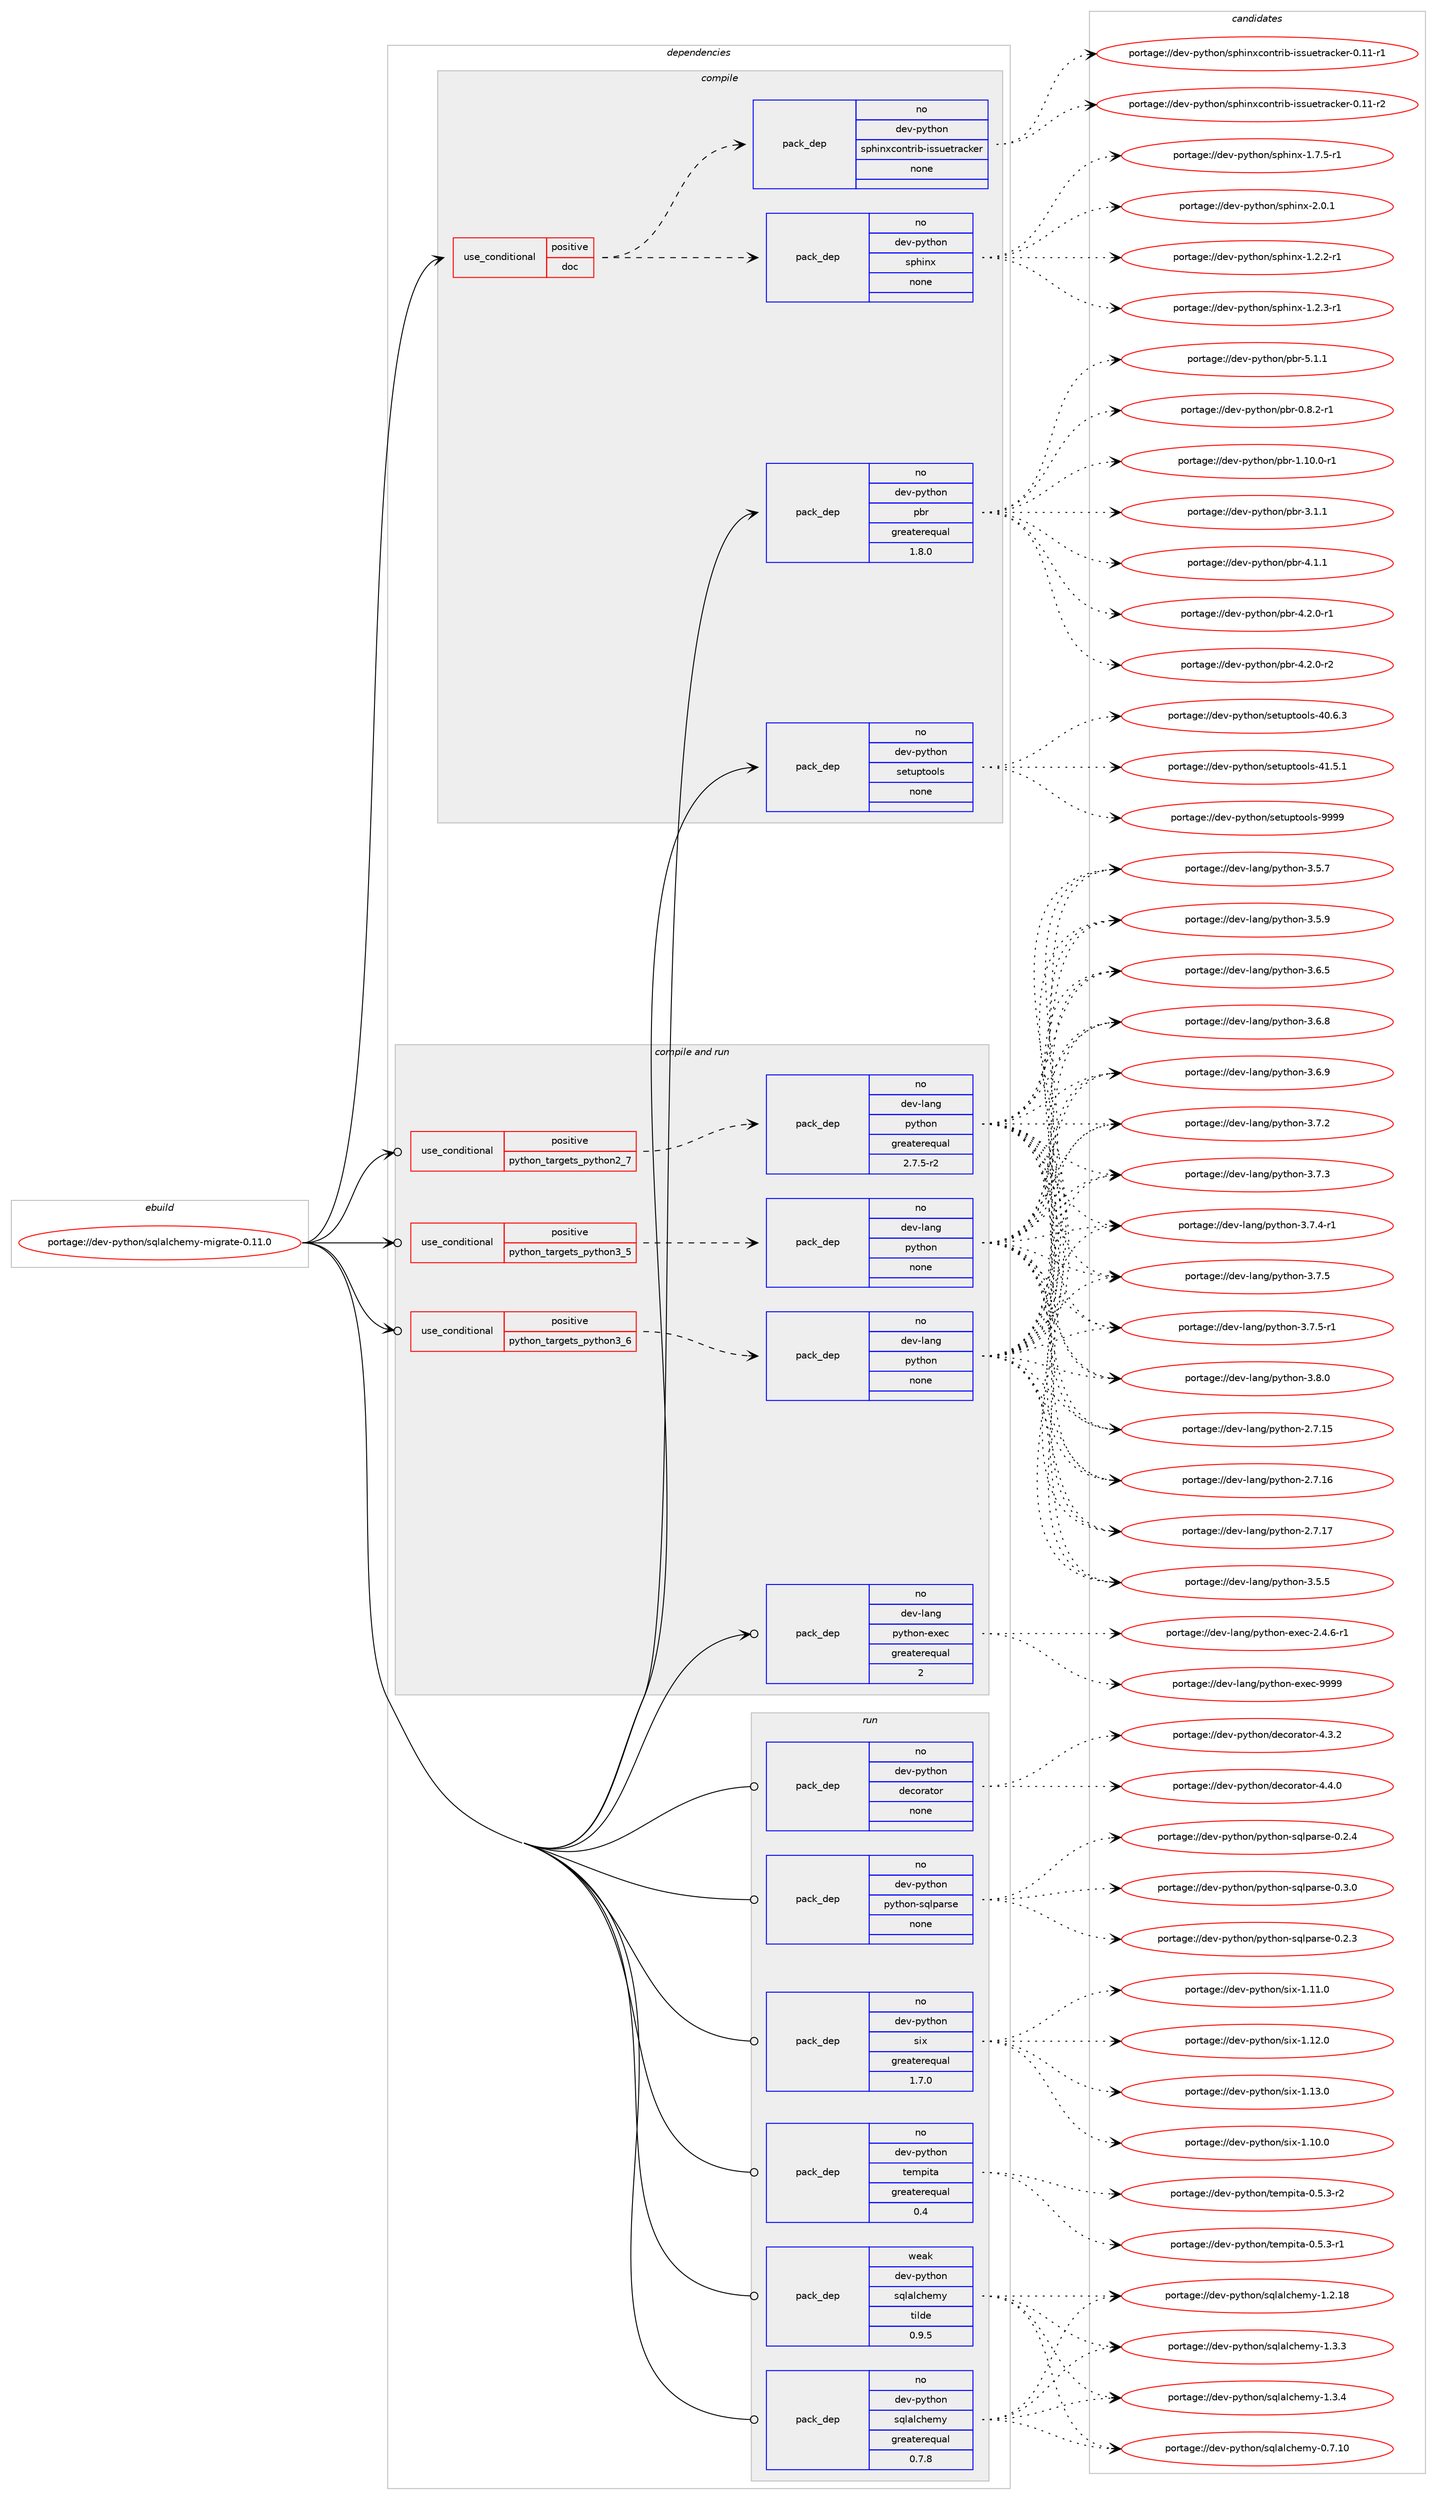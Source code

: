digraph prolog {

# *************
# Graph options
# *************

newrank=true;
concentrate=true;
compound=true;
graph [rankdir=LR,fontname=Helvetica,fontsize=10,ranksep=1.5];#, ranksep=2.5, nodesep=0.2];
edge  [arrowhead=vee];
node  [fontname=Helvetica,fontsize=10];

# **********
# The ebuild
# **********

subgraph cluster_leftcol {
color=gray;
rank=same;
label=<<i>ebuild</i>>;
id [label="portage://dev-python/sqlalchemy-migrate-0.11.0", color=red, width=4, href="../dev-python/sqlalchemy-migrate-0.11.0.svg"];
}

# ****************
# The dependencies
# ****************

subgraph cluster_midcol {
color=gray;
label=<<i>dependencies</i>>;
subgraph cluster_compile {
fillcolor="#eeeeee";
style=filled;
label=<<i>compile</i>>;
subgraph cond39182 {
dependency173909 [label=<<TABLE BORDER="0" CELLBORDER="1" CELLSPACING="0" CELLPADDING="4"><TR><TD ROWSPAN="3" CELLPADDING="10">use_conditional</TD></TR><TR><TD>positive</TD></TR><TR><TD>doc</TD></TR></TABLE>>, shape=none, color=red];
subgraph pack131322 {
dependency173910 [label=<<TABLE BORDER="0" CELLBORDER="1" CELLSPACING="0" CELLPADDING="4" WIDTH="220"><TR><TD ROWSPAN="6" CELLPADDING="30">pack_dep</TD></TR><TR><TD WIDTH="110">no</TD></TR><TR><TD>dev-python</TD></TR><TR><TD>sphinx</TD></TR><TR><TD>none</TD></TR><TR><TD></TD></TR></TABLE>>, shape=none, color=blue];
}
dependency173909:e -> dependency173910:w [weight=20,style="dashed",arrowhead="vee"];
subgraph pack131323 {
dependency173911 [label=<<TABLE BORDER="0" CELLBORDER="1" CELLSPACING="0" CELLPADDING="4" WIDTH="220"><TR><TD ROWSPAN="6" CELLPADDING="30">pack_dep</TD></TR><TR><TD WIDTH="110">no</TD></TR><TR><TD>dev-python</TD></TR><TR><TD>sphinxcontrib-issuetracker</TD></TR><TR><TD>none</TD></TR><TR><TD></TD></TR></TABLE>>, shape=none, color=blue];
}
dependency173909:e -> dependency173911:w [weight=20,style="dashed",arrowhead="vee"];
}
id:e -> dependency173909:w [weight=20,style="solid",arrowhead="vee"];
subgraph pack131324 {
dependency173912 [label=<<TABLE BORDER="0" CELLBORDER="1" CELLSPACING="0" CELLPADDING="4" WIDTH="220"><TR><TD ROWSPAN="6" CELLPADDING="30">pack_dep</TD></TR><TR><TD WIDTH="110">no</TD></TR><TR><TD>dev-python</TD></TR><TR><TD>pbr</TD></TR><TR><TD>greaterequal</TD></TR><TR><TD>1.8.0</TD></TR></TABLE>>, shape=none, color=blue];
}
id:e -> dependency173912:w [weight=20,style="solid",arrowhead="vee"];
subgraph pack131325 {
dependency173913 [label=<<TABLE BORDER="0" CELLBORDER="1" CELLSPACING="0" CELLPADDING="4" WIDTH="220"><TR><TD ROWSPAN="6" CELLPADDING="30">pack_dep</TD></TR><TR><TD WIDTH="110">no</TD></TR><TR><TD>dev-python</TD></TR><TR><TD>setuptools</TD></TR><TR><TD>none</TD></TR><TR><TD></TD></TR></TABLE>>, shape=none, color=blue];
}
id:e -> dependency173913:w [weight=20,style="solid",arrowhead="vee"];
}
subgraph cluster_compileandrun {
fillcolor="#eeeeee";
style=filled;
label=<<i>compile and run</i>>;
subgraph cond39183 {
dependency173914 [label=<<TABLE BORDER="0" CELLBORDER="1" CELLSPACING="0" CELLPADDING="4"><TR><TD ROWSPAN="3" CELLPADDING="10">use_conditional</TD></TR><TR><TD>positive</TD></TR><TR><TD>python_targets_python2_7</TD></TR></TABLE>>, shape=none, color=red];
subgraph pack131326 {
dependency173915 [label=<<TABLE BORDER="0" CELLBORDER="1" CELLSPACING="0" CELLPADDING="4" WIDTH="220"><TR><TD ROWSPAN="6" CELLPADDING="30">pack_dep</TD></TR><TR><TD WIDTH="110">no</TD></TR><TR><TD>dev-lang</TD></TR><TR><TD>python</TD></TR><TR><TD>greaterequal</TD></TR><TR><TD>2.7.5-r2</TD></TR></TABLE>>, shape=none, color=blue];
}
dependency173914:e -> dependency173915:w [weight=20,style="dashed",arrowhead="vee"];
}
id:e -> dependency173914:w [weight=20,style="solid",arrowhead="odotvee"];
subgraph cond39184 {
dependency173916 [label=<<TABLE BORDER="0" CELLBORDER="1" CELLSPACING="0" CELLPADDING="4"><TR><TD ROWSPAN="3" CELLPADDING="10">use_conditional</TD></TR><TR><TD>positive</TD></TR><TR><TD>python_targets_python3_5</TD></TR></TABLE>>, shape=none, color=red];
subgraph pack131327 {
dependency173917 [label=<<TABLE BORDER="0" CELLBORDER="1" CELLSPACING="0" CELLPADDING="4" WIDTH="220"><TR><TD ROWSPAN="6" CELLPADDING="30">pack_dep</TD></TR><TR><TD WIDTH="110">no</TD></TR><TR><TD>dev-lang</TD></TR><TR><TD>python</TD></TR><TR><TD>none</TD></TR><TR><TD></TD></TR></TABLE>>, shape=none, color=blue];
}
dependency173916:e -> dependency173917:w [weight=20,style="dashed",arrowhead="vee"];
}
id:e -> dependency173916:w [weight=20,style="solid",arrowhead="odotvee"];
subgraph cond39185 {
dependency173918 [label=<<TABLE BORDER="0" CELLBORDER="1" CELLSPACING="0" CELLPADDING="4"><TR><TD ROWSPAN="3" CELLPADDING="10">use_conditional</TD></TR><TR><TD>positive</TD></TR><TR><TD>python_targets_python3_6</TD></TR></TABLE>>, shape=none, color=red];
subgraph pack131328 {
dependency173919 [label=<<TABLE BORDER="0" CELLBORDER="1" CELLSPACING="0" CELLPADDING="4" WIDTH="220"><TR><TD ROWSPAN="6" CELLPADDING="30">pack_dep</TD></TR><TR><TD WIDTH="110">no</TD></TR><TR><TD>dev-lang</TD></TR><TR><TD>python</TD></TR><TR><TD>none</TD></TR><TR><TD></TD></TR></TABLE>>, shape=none, color=blue];
}
dependency173918:e -> dependency173919:w [weight=20,style="dashed",arrowhead="vee"];
}
id:e -> dependency173918:w [weight=20,style="solid",arrowhead="odotvee"];
subgraph pack131329 {
dependency173920 [label=<<TABLE BORDER="0" CELLBORDER="1" CELLSPACING="0" CELLPADDING="4" WIDTH="220"><TR><TD ROWSPAN="6" CELLPADDING="30">pack_dep</TD></TR><TR><TD WIDTH="110">no</TD></TR><TR><TD>dev-lang</TD></TR><TR><TD>python-exec</TD></TR><TR><TD>greaterequal</TD></TR><TR><TD>2</TD></TR></TABLE>>, shape=none, color=blue];
}
id:e -> dependency173920:w [weight=20,style="solid",arrowhead="odotvee"];
}
subgraph cluster_run {
fillcolor="#eeeeee";
style=filled;
label=<<i>run</i>>;
subgraph pack131330 {
dependency173921 [label=<<TABLE BORDER="0" CELLBORDER="1" CELLSPACING="0" CELLPADDING="4" WIDTH="220"><TR><TD ROWSPAN="6" CELLPADDING="30">pack_dep</TD></TR><TR><TD WIDTH="110">no</TD></TR><TR><TD>dev-python</TD></TR><TR><TD>decorator</TD></TR><TR><TD>none</TD></TR><TR><TD></TD></TR></TABLE>>, shape=none, color=blue];
}
id:e -> dependency173921:w [weight=20,style="solid",arrowhead="odot"];
subgraph pack131331 {
dependency173922 [label=<<TABLE BORDER="0" CELLBORDER="1" CELLSPACING="0" CELLPADDING="4" WIDTH="220"><TR><TD ROWSPAN="6" CELLPADDING="30">pack_dep</TD></TR><TR><TD WIDTH="110">no</TD></TR><TR><TD>dev-python</TD></TR><TR><TD>python-sqlparse</TD></TR><TR><TD>none</TD></TR><TR><TD></TD></TR></TABLE>>, shape=none, color=blue];
}
id:e -> dependency173922:w [weight=20,style="solid",arrowhead="odot"];
subgraph pack131332 {
dependency173923 [label=<<TABLE BORDER="0" CELLBORDER="1" CELLSPACING="0" CELLPADDING="4" WIDTH="220"><TR><TD ROWSPAN="6" CELLPADDING="30">pack_dep</TD></TR><TR><TD WIDTH="110">no</TD></TR><TR><TD>dev-python</TD></TR><TR><TD>six</TD></TR><TR><TD>greaterequal</TD></TR><TR><TD>1.7.0</TD></TR></TABLE>>, shape=none, color=blue];
}
id:e -> dependency173923:w [weight=20,style="solid",arrowhead="odot"];
subgraph pack131333 {
dependency173924 [label=<<TABLE BORDER="0" CELLBORDER="1" CELLSPACING="0" CELLPADDING="4" WIDTH="220"><TR><TD ROWSPAN="6" CELLPADDING="30">pack_dep</TD></TR><TR><TD WIDTH="110">no</TD></TR><TR><TD>dev-python</TD></TR><TR><TD>sqlalchemy</TD></TR><TR><TD>greaterequal</TD></TR><TR><TD>0.7.8</TD></TR></TABLE>>, shape=none, color=blue];
}
id:e -> dependency173924:w [weight=20,style="solid",arrowhead="odot"];
subgraph pack131334 {
dependency173925 [label=<<TABLE BORDER="0" CELLBORDER="1" CELLSPACING="0" CELLPADDING="4" WIDTH="220"><TR><TD ROWSPAN="6" CELLPADDING="30">pack_dep</TD></TR><TR><TD WIDTH="110">no</TD></TR><TR><TD>dev-python</TD></TR><TR><TD>tempita</TD></TR><TR><TD>greaterequal</TD></TR><TR><TD>0.4</TD></TR></TABLE>>, shape=none, color=blue];
}
id:e -> dependency173925:w [weight=20,style="solid",arrowhead="odot"];
subgraph pack131335 {
dependency173926 [label=<<TABLE BORDER="0" CELLBORDER="1" CELLSPACING="0" CELLPADDING="4" WIDTH="220"><TR><TD ROWSPAN="6" CELLPADDING="30">pack_dep</TD></TR><TR><TD WIDTH="110">weak</TD></TR><TR><TD>dev-python</TD></TR><TR><TD>sqlalchemy</TD></TR><TR><TD>tilde</TD></TR><TR><TD>0.9.5</TD></TR></TABLE>>, shape=none, color=blue];
}
id:e -> dependency173926:w [weight=20,style="solid",arrowhead="odot"];
}
}

# **************
# The candidates
# **************

subgraph cluster_choices {
rank=same;
color=gray;
label=<<i>candidates</i>>;

subgraph choice131322 {
color=black;
nodesep=1;
choiceportage10010111845112121116104111110471151121041051101204549465046504511449 [label="portage://dev-python/sphinx-1.2.2-r1", color=red, width=4,href="../dev-python/sphinx-1.2.2-r1.svg"];
choiceportage10010111845112121116104111110471151121041051101204549465046514511449 [label="portage://dev-python/sphinx-1.2.3-r1", color=red, width=4,href="../dev-python/sphinx-1.2.3-r1.svg"];
choiceportage10010111845112121116104111110471151121041051101204549465546534511449 [label="portage://dev-python/sphinx-1.7.5-r1", color=red, width=4,href="../dev-python/sphinx-1.7.5-r1.svg"];
choiceportage1001011184511212111610411111047115112104105110120455046484649 [label="portage://dev-python/sphinx-2.0.1", color=red, width=4,href="../dev-python/sphinx-2.0.1.svg"];
dependency173910:e -> choiceportage10010111845112121116104111110471151121041051101204549465046504511449:w [style=dotted,weight="100"];
dependency173910:e -> choiceportage10010111845112121116104111110471151121041051101204549465046514511449:w [style=dotted,weight="100"];
dependency173910:e -> choiceportage10010111845112121116104111110471151121041051101204549465546534511449:w [style=dotted,weight="100"];
dependency173910:e -> choiceportage1001011184511212111610411111047115112104105110120455046484649:w [style=dotted,weight="100"];
}
subgraph choice131323 {
color=black;
nodesep=1;
choiceportage1001011184511212111610411111047115112104105110120991111101161141059845105115115117101116114979910710111445484649494511449 [label="portage://dev-python/sphinxcontrib-issuetracker-0.11-r1", color=red, width=4,href="../dev-python/sphinxcontrib-issuetracker-0.11-r1.svg"];
choiceportage1001011184511212111610411111047115112104105110120991111101161141059845105115115117101116114979910710111445484649494511450 [label="portage://dev-python/sphinxcontrib-issuetracker-0.11-r2", color=red, width=4,href="../dev-python/sphinxcontrib-issuetracker-0.11-r2.svg"];
dependency173911:e -> choiceportage1001011184511212111610411111047115112104105110120991111101161141059845105115115117101116114979910710111445484649494511449:w [style=dotted,weight="100"];
dependency173911:e -> choiceportage1001011184511212111610411111047115112104105110120991111101161141059845105115115117101116114979910710111445484649494511450:w [style=dotted,weight="100"];
}
subgraph choice131324 {
color=black;
nodesep=1;
choiceportage1001011184511212111610411111047112981144548465646504511449 [label="portage://dev-python/pbr-0.8.2-r1", color=red, width=4,href="../dev-python/pbr-0.8.2-r1.svg"];
choiceportage100101118451121211161041111104711298114454946494846484511449 [label="portage://dev-python/pbr-1.10.0-r1", color=red, width=4,href="../dev-python/pbr-1.10.0-r1.svg"];
choiceportage100101118451121211161041111104711298114455146494649 [label="portage://dev-python/pbr-3.1.1", color=red, width=4,href="../dev-python/pbr-3.1.1.svg"];
choiceportage100101118451121211161041111104711298114455246494649 [label="portage://dev-python/pbr-4.1.1", color=red, width=4,href="../dev-python/pbr-4.1.1.svg"];
choiceportage1001011184511212111610411111047112981144552465046484511449 [label="portage://dev-python/pbr-4.2.0-r1", color=red, width=4,href="../dev-python/pbr-4.2.0-r1.svg"];
choiceportage1001011184511212111610411111047112981144552465046484511450 [label="portage://dev-python/pbr-4.2.0-r2", color=red, width=4,href="../dev-python/pbr-4.2.0-r2.svg"];
choiceportage100101118451121211161041111104711298114455346494649 [label="portage://dev-python/pbr-5.1.1", color=red, width=4,href="../dev-python/pbr-5.1.1.svg"];
dependency173912:e -> choiceportage1001011184511212111610411111047112981144548465646504511449:w [style=dotted,weight="100"];
dependency173912:e -> choiceportage100101118451121211161041111104711298114454946494846484511449:w [style=dotted,weight="100"];
dependency173912:e -> choiceportage100101118451121211161041111104711298114455146494649:w [style=dotted,weight="100"];
dependency173912:e -> choiceportage100101118451121211161041111104711298114455246494649:w [style=dotted,weight="100"];
dependency173912:e -> choiceportage1001011184511212111610411111047112981144552465046484511449:w [style=dotted,weight="100"];
dependency173912:e -> choiceportage1001011184511212111610411111047112981144552465046484511450:w [style=dotted,weight="100"];
dependency173912:e -> choiceportage100101118451121211161041111104711298114455346494649:w [style=dotted,weight="100"];
}
subgraph choice131325 {
color=black;
nodesep=1;
choiceportage100101118451121211161041111104711510111611711211611111110811545524846544651 [label="portage://dev-python/setuptools-40.6.3", color=red, width=4,href="../dev-python/setuptools-40.6.3.svg"];
choiceportage100101118451121211161041111104711510111611711211611111110811545524946534649 [label="portage://dev-python/setuptools-41.5.1", color=red, width=4,href="../dev-python/setuptools-41.5.1.svg"];
choiceportage10010111845112121116104111110471151011161171121161111111081154557575757 [label="portage://dev-python/setuptools-9999", color=red, width=4,href="../dev-python/setuptools-9999.svg"];
dependency173913:e -> choiceportage100101118451121211161041111104711510111611711211611111110811545524846544651:w [style=dotted,weight="100"];
dependency173913:e -> choiceportage100101118451121211161041111104711510111611711211611111110811545524946534649:w [style=dotted,weight="100"];
dependency173913:e -> choiceportage10010111845112121116104111110471151011161171121161111111081154557575757:w [style=dotted,weight="100"];
}
subgraph choice131326 {
color=black;
nodesep=1;
choiceportage10010111845108971101034711212111610411111045504655464953 [label="portage://dev-lang/python-2.7.15", color=red, width=4,href="../dev-lang/python-2.7.15.svg"];
choiceportage10010111845108971101034711212111610411111045504655464954 [label="portage://dev-lang/python-2.7.16", color=red, width=4,href="../dev-lang/python-2.7.16.svg"];
choiceportage10010111845108971101034711212111610411111045504655464955 [label="portage://dev-lang/python-2.7.17", color=red, width=4,href="../dev-lang/python-2.7.17.svg"];
choiceportage100101118451089711010347112121116104111110455146534653 [label="portage://dev-lang/python-3.5.5", color=red, width=4,href="../dev-lang/python-3.5.5.svg"];
choiceportage100101118451089711010347112121116104111110455146534655 [label="portage://dev-lang/python-3.5.7", color=red, width=4,href="../dev-lang/python-3.5.7.svg"];
choiceportage100101118451089711010347112121116104111110455146534657 [label="portage://dev-lang/python-3.5.9", color=red, width=4,href="../dev-lang/python-3.5.9.svg"];
choiceportage100101118451089711010347112121116104111110455146544653 [label="portage://dev-lang/python-3.6.5", color=red, width=4,href="../dev-lang/python-3.6.5.svg"];
choiceportage100101118451089711010347112121116104111110455146544656 [label="portage://dev-lang/python-3.6.8", color=red, width=4,href="../dev-lang/python-3.6.8.svg"];
choiceportage100101118451089711010347112121116104111110455146544657 [label="portage://dev-lang/python-3.6.9", color=red, width=4,href="../dev-lang/python-3.6.9.svg"];
choiceportage100101118451089711010347112121116104111110455146554650 [label="portage://dev-lang/python-3.7.2", color=red, width=4,href="../dev-lang/python-3.7.2.svg"];
choiceportage100101118451089711010347112121116104111110455146554651 [label="portage://dev-lang/python-3.7.3", color=red, width=4,href="../dev-lang/python-3.7.3.svg"];
choiceportage1001011184510897110103471121211161041111104551465546524511449 [label="portage://dev-lang/python-3.7.4-r1", color=red, width=4,href="../dev-lang/python-3.7.4-r1.svg"];
choiceportage100101118451089711010347112121116104111110455146554653 [label="portage://dev-lang/python-3.7.5", color=red, width=4,href="../dev-lang/python-3.7.5.svg"];
choiceportage1001011184510897110103471121211161041111104551465546534511449 [label="portage://dev-lang/python-3.7.5-r1", color=red, width=4,href="../dev-lang/python-3.7.5-r1.svg"];
choiceportage100101118451089711010347112121116104111110455146564648 [label="portage://dev-lang/python-3.8.0", color=red, width=4,href="../dev-lang/python-3.8.0.svg"];
dependency173915:e -> choiceportage10010111845108971101034711212111610411111045504655464953:w [style=dotted,weight="100"];
dependency173915:e -> choiceportage10010111845108971101034711212111610411111045504655464954:w [style=dotted,weight="100"];
dependency173915:e -> choiceportage10010111845108971101034711212111610411111045504655464955:w [style=dotted,weight="100"];
dependency173915:e -> choiceportage100101118451089711010347112121116104111110455146534653:w [style=dotted,weight="100"];
dependency173915:e -> choiceportage100101118451089711010347112121116104111110455146534655:w [style=dotted,weight="100"];
dependency173915:e -> choiceportage100101118451089711010347112121116104111110455146534657:w [style=dotted,weight="100"];
dependency173915:e -> choiceportage100101118451089711010347112121116104111110455146544653:w [style=dotted,weight="100"];
dependency173915:e -> choiceportage100101118451089711010347112121116104111110455146544656:w [style=dotted,weight="100"];
dependency173915:e -> choiceportage100101118451089711010347112121116104111110455146544657:w [style=dotted,weight="100"];
dependency173915:e -> choiceportage100101118451089711010347112121116104111110455146554650:w [style=dotted,weight="100"];
dependency173915:e -> choiceportage100101118451089711010347112121116104111110455146554651:w [style=dotted,weight="100"];
dependency173915:e -> choiceportage1001011184510897110103471121211161041111104551465546524511449:w [style=dotted,weight="100"];
dependency173915:e -> choiceportage100101118451089711010347112121116104111110455146554653:w [style=dotted,weight="100"];
dependency173915:e -> choiceportage1001011184510897110103471121211161041111104551465546534511449:w [style=dotted,weight="100"];
dependency173915:e -> choiceportage100101118451089711010347112121116104111110455146564648:w [style=dotted,weight="100"];
}
subgraph choice131327 {
color=black;
nodesep=1;
choiceportage10010111845108971101034711212111610411111045504655464953 [label="portage://dev-lang/python-2.7.15", color=red, width=4,href="../dev-lang/python-2.7.15.svg"];
choiceportage10010111845108971101034711212111610411111045504655464954 [label="portage://dev-lang/python-2.7.16", color=red, width=4,href="../dev-lang/python-2.7.16.svg"];
choiceportage10010111845108971101034711212111610411111045504655464955 [label="portage://dev-lang/python-2.7.17", color=red, width=4,href="../dev-lang/python-2.7.17.svg"];
choiceportage100101118451089711010347112121116104111110455146534653 [label="portage://dev-lang/python-3.5.5", color=red, width=4,href="../dev-lang/python-3.5.5.svg"];
choiceportage100101118451089711010347112121116104111110455146534655 [label="portage://dev-lang/python-3.5.7", color=red, width=4,href="../dev-lang/python-3.5.7.svg"];
choiceportage100101118451089711010347112121116104111110455146534657 [label="portage://dev-lang/python-3.5.9", color=red, width=4,href="../dev-lang/python-3.5.9.svg"];
choiceportage100101118451089711010347112121116104111110455146544653 [label="portage://dev-lang/python-3.6.5", color=red, width=4,href="../dev-lang/python-3.6.5.svg"];
choiceportage100101118451089711010347112121116104111110455146544656 [label="portage://dev-lang/python-3.6.8", color=red, width=4,href="../dev-lang/python-3.6.8.svg"];
choiceportage100101118451089711010347112121116104111110455146544657 [label="portage://dev-lang/python-3.6.9", color=red, width=4,href="../dev-lang/python-3.6.9.svg"];
choiceportage100101118451089711010347112121116104111110455146554650 [label="portage://dev-lang/python-3.7.2", color=red, width=4,href="../dev-lang/python-3.7.2.svg"];
choiceportage100101118451089711010347112121116104111110455146554651 [label="portage://dev-lang/python-3.7.3", color=red, width=4,href="../dev-lang/python-3.7.3.svg"];
choiceportage1001011184510897110103471121211161041111104551465546524511449 [label="portage://dev-lang/python-3.7.4-r1", color=red, width=4,href="../dev-lang/python-3.7.4-r1.svg"];
choiceportage100101118451089711010347112121116104111110455146554653 [label="portage://dev-lang/python-3.7.5", color=red, width=4,href="../dev-lang/python-3.7.5.svg"];
choiceportage1001011184510897110103471121211161041111104551465546534511449 [label="portage://dev-lang/python-3.7.5-r1", color=red, width=4,href="../dev-lang/python-3.7.5-r1.svg"];
choiceportage100101118451089711010347112121116104111110455146564648 [label="portage://dev-lang/python-3.8.0", color=red, width=4,href="../dev-lang/python-3.8.0.svg"];
dependency173917:e -> choiceportage10010111845108971101034711212111610411111045504655464953:w [style=dotted,weight="100"];
dependency173917:e -> choiceportage10010111845108971101034711212111610411111045504655464954:w [style=dotted,weight="100"];
dependency173917:e -> choiceportage10010111845108971101034711212111610411111045504655464955:w [style=dotted,weight="100"];
dependency173917:e -> choiceportage100101118451089711010347112121116104111110455146534653:w [style=dotted,weight="100"];
dependency173917:e -> choiceportage100101118451089711010347112121116104111110455146534655:w [style=dotted,weight="100"];
dependency173917:e -> choiceportage100101118451089711010347112121116104111110455146534657:w [style=dotted,weight="100"];
dependency173917:e -> choiceportage100101118451089711010347112121116104111110455146544653:w [style=dotted,weight="100"];
dependency173917:e -> choiceportage100101118451089711010347112121116104111110455146544656:w [style=dotted,weight="100"];
dependency173917:e -> choiceportage100101118451089711010347112121116104111110455146544657:w [style=dotted,weight="100"];
dependency173917:e -> choiceportage100101118451089711010347112121116104111110455146554650:w [style=dotted,weight="100"];
dependency173917:e -> choiceportage100101118451089711010347112121116104111110455146554651:w [style=dotted,weight="100"];
dependency173917:e -> choiceportage1001011184510897110103471121211161041111104551465546524511449:w [style=dotted,weight="100"];
dependency173917:e -> choiceportage100101118451089711010347112121116104111110455146554653:w [style=dotted,weight="100"];
dependency173917:e -> choiceportage1001011184510897110103471121211161041111104551465546534511449:w [style=dotted,weight="100"];
dependency173917:e -> choiceportage100101118451089711010347112121116104111110455146564648:w [style=dotted,weight="100"];
}
subgraph choice131328 {
color=black;
nodesep=1;
choiceportage10010111845108971101034711212111610411111045504655464953 [label="portage://dev-lang/python-2.7.15", color=red, width=4,href="../dev-lang/python-2.7.15.svg"];
choiceportage10010111845108971101034711212111610411111045504655464954 [label="portage://dev-lang/python-2.7.16", color=red, width=4,href="../dev-lang/python-2.7.16.svg"];
choiceportage10010111845108971101034711212111610411111045504655464955 [label="portage://dev-lang/python-2.7.17", color=red, width=4,href="../dev-lang/python-2.7.17.svg"];
choiceportage100101118451089711010347112121116104111110455146534653 [label="portage://dev-lang/python-3.5.5", color=red, width=4,href="../dev-lang/python-3.5.5.svg"];
choiceportage100101118451089711010347112121116104111110455146534655 [label="portage://dev-lang/python-3.5.7", color=red, width=4,href="../dev-lang/python-3.5.7.svg"];
choiceportage100101118451089711010347112121116104111110455146534657 [label="portage://dev-lang/python-3.5.9", color=red, width=4,href="../dev-lang/python-3.5.9.svg"];
choiceportage100101118451089711010347112121116104111110455146544653 [label="portage://dev-lang/python-3.6.5", color=red, width=4,href="../dev-lang/python-3.6.5.svg"];
choiceportage100101118451089711010347112121116104111110455146544656 [label="portage://dev-lang/python-3.6.8", color=red, width=4,href="../dev-lang/python-3.6.8.svg"];
choiceportage100101118451089711010347112121116104111110455146544657 [label="portage://dev-lang/python-3.6.9", color=red, width=4,href="../dev-lang/python-3.6.9.svg"];
choiceportage100101118451089711010347112121116104111110455146554650 [label="portage://dev-lang/python-3.7.2", color=red, width=4,href="../dev-lang/python-3.7.2.svg"];
choiceportage100101118451089711010347112121116104111110455146554651 [label="portage://dev-lang/python-3.7.3", color=red, width=4,href="../dev-lang/python-3.7.3.svg"];
choiceportage1001011184510897110103471121211161041111104551465546524511449 [label="portage://dev-lang/python-3.7.4-r1", color=red, width=4,href="../dev-lang/python-3.7.4-r1.svg"];
choiceportage100101118451089711010347112121116104111110455146554653 [label="portage://dev-lang/python-3.7.5", color=red, width=4,href="../dev-lang/python-3.7.5.svg"];
choiceportage1001011184510897110103471121211161041111104551465546534511449 [label="portage://dev-lang/python-3.7.5-r1", color=red, width=4,href="../dev-lang/python-3.7.5-r1.svg"];
choiceportage100101118451089711010347112121116104111110455146564648 [label="portage://dev-lang/python-3.8.0", color=red, width=4,href="../dev-lang/python-3.8.0.svg"];
dependency173919:e -> choiceportage10010111845108971101034711212111610411111045504655464953:w [style=dotted,weight="100"];
dependency173919:e -> choiceportage10010111845108971101034711212111610411111045504655464954:w [style=dotted,weight="100"];
dependency173919:e -> choiceportage10010111845108971101034711212111610411111045504655464955:w [style=dotted,weight="100"];
dependency173919:e -> choiceportage100101118451089711010347112121116104111110455146534653:w [style=dotted,weight="100"];
dependency173919:e -> choiceportage100101118451089711010347112121116104111110455146534655:w [style=dotted,weight="100"];
dependency173919:e -> choiceportage100101118451089711010347112121116104111110455146534657:w [style=dotted,weight="100"];
dependency173919:e -> choiceportage100101118451089711010347112121116104111110455146544653:w [style=dotted,weight="100"];
dependency173919:e -> choiceportage100101118451089711010347112121116104111110455146544656:w [style=dotted,weight="100"];
dependency173919:e -> choiceportage100101118451089711010347112121116104111110455146544657:w [style=dotted,weight="100"];
dependency173919:e -> choiceportage100101118451089711010347112121116104111110455146554650:w [style=dotted,weight="100"];
dependency173919:e -> choiceportage100101118451089711010347112121116104111110455146554651:w [style=dotted,weight="100"];
dependency173919:e -> choiceportage1001011184510897110103471121211161041111104551465546524511449:w [style=dotted,weight="100"];
dependency173919:e -> choiceportage100101118451089711010347112121116104111110455146554653:w [style=dotted,weight="100"];
dependency173919:e -> choiceportage1001011184510897110103471121211161041111104551465546534511449:w [style=dotted,weight="100"];
dependency173919:e -> choiceportage100101118451089711010347112121116104111110455146564648:w [style=dotted,weight="100"];
}
subgraph choice131329 {
color=black;
nodesep=1;
choiceportage10010111845108971101034711212111610411111045101120101994550465246544511449 [label="portage://dev-lang/python-exec-2.4.6-r1", color=red, width=4,href="../dev-lang/python-exec-2.4.6-r1.svg"];
choiceportage10010111845108971101034711212111610411111045101120101994557575757 [label="portage://dev-lang/python-exec-9999", color=red, width=4,href="../dev-lang/python-exec-9999.svg"];
dependency173920:e -> choiceportage10010111845108971101034711212111610411111045101120101994550465246544511449:w [style=dotted,weight="100"];
dependency173920:e -> choiceportage10010111845108971101034711212111610411111045101120101994557575757:w [style=dotted,weight="100"];
}
subgraph choice131330 {
color=black;
nodesep=1;
choiceportage10010111845112121116104111110471001019911111497116111114455246514650 [label="portage://dev-python/decorator-4.3.2", color=red, width=4,href="../dev-python/decorator-4.3.2.svg"];
choiceportage10010111845112121116104111110471001019911111497116111114455246524648 [label="portage://dev-python/decorator-4.4.0", color=red, width=4,href="../dev-python/decorator-4.4.0.svg"];
dependency173921:e -> choiceportage10010111845112121116104111110471001019911111497116111114455246514650:w [style=dotted,weight="100"];
dependency173921:e -> choiceportage10010111845112121116104111110471001019911111497116111114455246524648:w [style=dotted,weight="100"];
}
subgraph choice131331 {
color=black;
nodesep=1;
choiceportage10010111845112121116104111110471121211161041111104511511310811297114115101454846504651 [label="portage://dev-python/python-sqlparse-0.2.3", color=red, width=4,href="../dev-python/python-sqlparse-0.2.3.svg"];
choiceportage10010111845112121116104111110471121211161041111104511511310811297114115101454846504652 [label="portage://dev-python/python-sqlparse-0.2.4", color=red, width=4,href="../dev-python/python-sqlparse-0.2.4.svg"];
choiceportage10010111845112121116104111110471121211161041111104511511310811297114115101454846514648 [label="portage://dev-python/python-sqlparse-0.3.0", color=red, width=4,href="../dev-python/python-sqlparse-0.3.0.svg"];
dependency173922:e -> choiceportage10010111845112121116104111110471121211161041111104511511310811297114115101454846504651:w [style=dotted,weight="100"];
dependency173922:e -> choiceportage10010111845112121116104111110471121211161041111104511511310811297114115101454846504652:w [style=dotted,weight="100"];
dependency173922:e -> choiceportage10010111845112121116104111110471121211161041111104511511310811297114115101454846514648:w [style=dotted,weight="100"];
}
subgraph choice131332 {
color=black;
nodesep=1;
choiceportage100101118451121211161041111104711510512045494649484648 [label="portage://dev-python/six-1.10.0", color=red, width=4,href="../dev-python/six-1.10.0.svg"];
choiceportage100101118451121211161041111104711510512045494649494648 [label="portage://dev-python/six-1.11.0", color=red, width=4,href="../dev-python/six-1.11.0.svg"];
choiceportage100101118451121211161041111104711510512045494649504648 [label="portage://dev-python/six-1.12.0", color=red, width=4,href="../dev-python/six-1.12.0.svg"];
choiceportage100101118451121211161041111104711510512045494649514648 [label="portage://dev-python/six-1.13.0", color=red, width=4,href="../dev-python/six-1.13.0.svg"];
dependency173923:e -> choiceportage100101118451121211161041111104711510512045494649484648:w [style=dotted,weight="100"];
dependency173923:e -> choiceportage100101118451121211161041111104711510512045494649494648:w [style=dotted,weight="100"];
dependency173923:e -> choiceportage100101118451121211161041111104711510512045494649504648:w [style=dotted,weight="100"];
dependency173923:e -> choiceportage100101118451121211161041111104711510512045494649514648:w [style=dotted,weight="100"];
}
subgraph choice131333 {
color=black;
nodesep=1;
choiceportage1001011184511212111610411111047115113108971089910410110912145484655464948 [label="portage://dev-python/sqlalchemy-0.7.10", color=red, width=4,href="../dev-python/sqlalchemy-0.7.10.svg"];
choiceportage1001011184511212111610411111047115113108971089910410110912145494650464956 [label="portage://dev-python/sqlalchemy-1.2.18", color=red, width=4,href="../dev-python/sqlalchemy-1.2.18.svg"];
choiceportage10010111845112121116104111110471151131089710899104101109121454946514651 [label="portage://dev-python/sqlalchemy-1.3.3", color=red, width=4,href="../dev-python/sqlalchemy-1.3.3.svg"];
choiceportage10010111845112121116104111110471151131089710899104101109121454946514652 [label="portage://dev-python/sqlalchemy-1.3.4", color=red, width=4,href="../dev-python/sqlalchemy-1.3.4.svg"];
dependency173924:e -> choiceportage1001011184511212111610411111047115113108971089910410110912145484655464948:w [style=dotted,weight="100"];
dependency173924:e -> choiceportage1001011184511212111610411111047115113108971089910410110912145494650464956:w [style=dotted,weight="100"];
dependency173924:e -> choiceportage10010111845112121116104111110471151131089710899104101109121454946514651:w [style=dotted,weight="100"];
dependency173924:e -> choiceportage10010111845112121116104111110471151131089710899104101109121454946514652:w [style=dotted,weight="100"];
}
subgraph choice131334 {
color=black;
nodesep=1;
choiceportage1001011184511212111610411111047116101109112105116974548465346514511449 [label="portage://dev-python/tempita-0.5.3-r1", color=red, width=4,href="../dev-python/tempita-0.5.3-r1.svg"];
choiceportage1001011184511212111610411111047116101109112105116974548465346514511450 [label="portage://dev-python/tempita-0.5.3-r2", color=red, width=4,href="../dev-python/tempita-0.5.3-r2.svg"];
dependency173925:e -> choiceportage1001011184511212111610411111047116101109112105116974548465346514511449:w [style=dotted,weight="100"];
dependency173925:e -> choiceportage1001011184511212111610411111047116101109112105116974548465346514511450:w [style=dotted,weight="100"];
}
subgraph choice131335 {
color=black;
nodesep=1;
choiceportage1001011184511212111610411111047115113108971089910410110912145484655464948 [label="portage://dev-python/sqlalchemy-0.7.10", color=red, width=4,href="../dev-python/sqlalchemy-0.7.10.svg"];
choiceportage1001011184511212111610411111047115113108971089910410110912145494650464956 [label="portage://dev-python/sqlalchemy-1.2.18", color=red, width=4,href="../dev-python/sqlalchemy-1.2.18.svg"];
choiceportage10010111845112121116104111110471151131089710899104101109121454946514651 [label="portage://dev-python/sqlalchemy-1.3.3", color=red, width=4,href="../dev-python/sqlalchemy-1.3.3.svg"];
choiceportage10010111845112121116104111110471151131089710899104101109121454946514652 [label="portage://dev-python/sqlalchemy-1.3.4", color=red, width=4,href="../dev-python/sqlalchemy-1.3.4.svg"];
dependency173926:e -> choiceportage1001011184511212111610411111047115113108971089910410110912145484655464948:w [style=dotted,weight="100"];
dependency173926:e -> choiceportage1001011184511212111610411111047115113108971089910410110912145494650464956:w [style=dotted,weight="100"];
dependency173926:e -> choiceportage10010111845112121116104111110471151131089710899104101109121454946514651:w [style=dotted,weight="100"];
dependency173926:e -> choiceportage10010111845112121116104111110471151131089710899104101109121454946514652:w [style=dotted,weight="100"];
}
}

}

